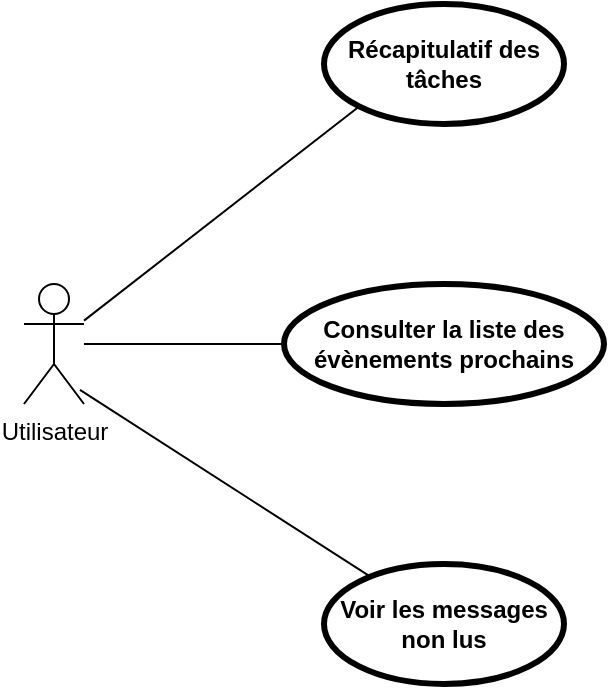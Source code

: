 <mxfile version="18.2.1" type="github">
  <diagram id="x4smrvv-FvFYodcmfPtM" name="Page-1">
    <mxGraphModel dx="1422" dy="794" grid="1" gridSize="10" guides="1" tooltips="1" connect="1" arrows="1" fold="1" page="1" pageScale="1" pageWidth="827" pageHeight="1169" math="0" shadow="0">
      <root>
        <mxCell id="0" />
        <mxCell id="1" parent="0" />
        <mxCell id="_OmE1Vh6hryLAHlSIkVT-2" value="Utilisateur" style="shape=umlActor;html=1;verticalLabelPosition=bottom;verticalAlign=top;align=center;" parent="1" vertex="1">
          <mxGeometry x="130" y="300" width="30" height="60" as="geometry" />
        </mxCell>
        <mxCell id="_OmE1Vh6hryLAHlSIkVT-3" value="Consulter la liste des évènements prochains" style="shape=ellipse;html=1;strokeWidth=3;fontStyle=1;whiteSpace=wrap;align=center;perimeter=ellipsePerimeter;" parent="1" vertex="1">
          <mxGeometry x="260" y="300" width="160" height="60" as="geometry" />
        </mxCell>
        <mxCell id="_OmE1Vh6hryLAHlSIkVT-4" value="Voir les messages non lus" style="shape=ellipse;html=1;strokeWidth=3;fontStyle=1;whiteSpace=wrap;align=center;perimeter=ellipsePerimeter;" parent="1" vertex="1">
          <mxGeometry x="280" y="440" width="120" height="60" as="geometry" />
        </mxCell>
        <mxCell id="_OmE1Vh6hryLAHlSIkVT-5" value="Récapitulatif des tâches" style="shape=ellipse;html=1;strokeWidth=3;fontStyle=1;whiteSpace=wrap;align=center;perimeter=ellipsePerimeter;" parent="1" vertex="1">
          <mxGeometry x="280" y="160" width="120" height="60" as="geometry" />
        </mxCell>
        <mxCell id="_OmE1Vh6hryLAHlSIkVT-6" value="" style="edgeStyle=none;html=1;endArrow=none;verticalAlign=bottom;rounded=0;entryX=0;entryY=1;entryDx=0;entryDy=0;" parent="1" source="_OmE1Vh6hryLAHlSIkVT-2" target="_OmE1Vh6hryLAHlSIkVT-5" edge="1">
          <mxGeometry width="160" relative="1" as="geometry">
            <mxPoint x="330" y="350" as="sourcePoint" />
            <mxPoint x="490" y="350" as="targetPoint" />
          </mxGeometry>
        </mxCell>
        <mxCell id="_OmE1Vh6hryLAHlSIkVT-7" value="" style="edgeStyle=none;html=1;endArrow=none;verticalAlign=bottom;rounded=0;entryX=0;entryY=0.5;entryDx=0;entryDy=0;" parent="1" source="_OmE1Vh6hryLAHlSIkVT-2" target="_OmE1Vh6hryLAHlSIkVT-3" edge="1">
          <mxGeometry width="160" relative="1" as="geometry">
            <mxPoint x="330" y="350" as="sourcePoint" />
            <mxPoint x="490" y="350" as="targetPoint" />
          </mxGeometry>
        </mxCell>
        <mxCell id="_OmE1Vh6hryLAHlSIkVT-8" value="" style="edgeStyle=none;html=1;endArrow=none;verticalAlign=bottom;rounded=0;exitX=0.933;exitY=0.883;exitDx=0;exitDy=0;exitPerimeter=0;" parent="1" source="_OmE1Vh6hryLAHlSIkVT-2" target="_OmE1Vh6hryLAHlSIkVT-4" edge="1">
          <mxGeometry width="160" relative="1" as="geometry">
            <mxPoint x="330" y="350" as="sourcePoint" />
            <mxPoint x="490" y="350" as="targetPoint" />
          </mxGeometry>
        </mxCell>
      </root>
    </mxGraphModel>
  </diagram>
</mxfile>
